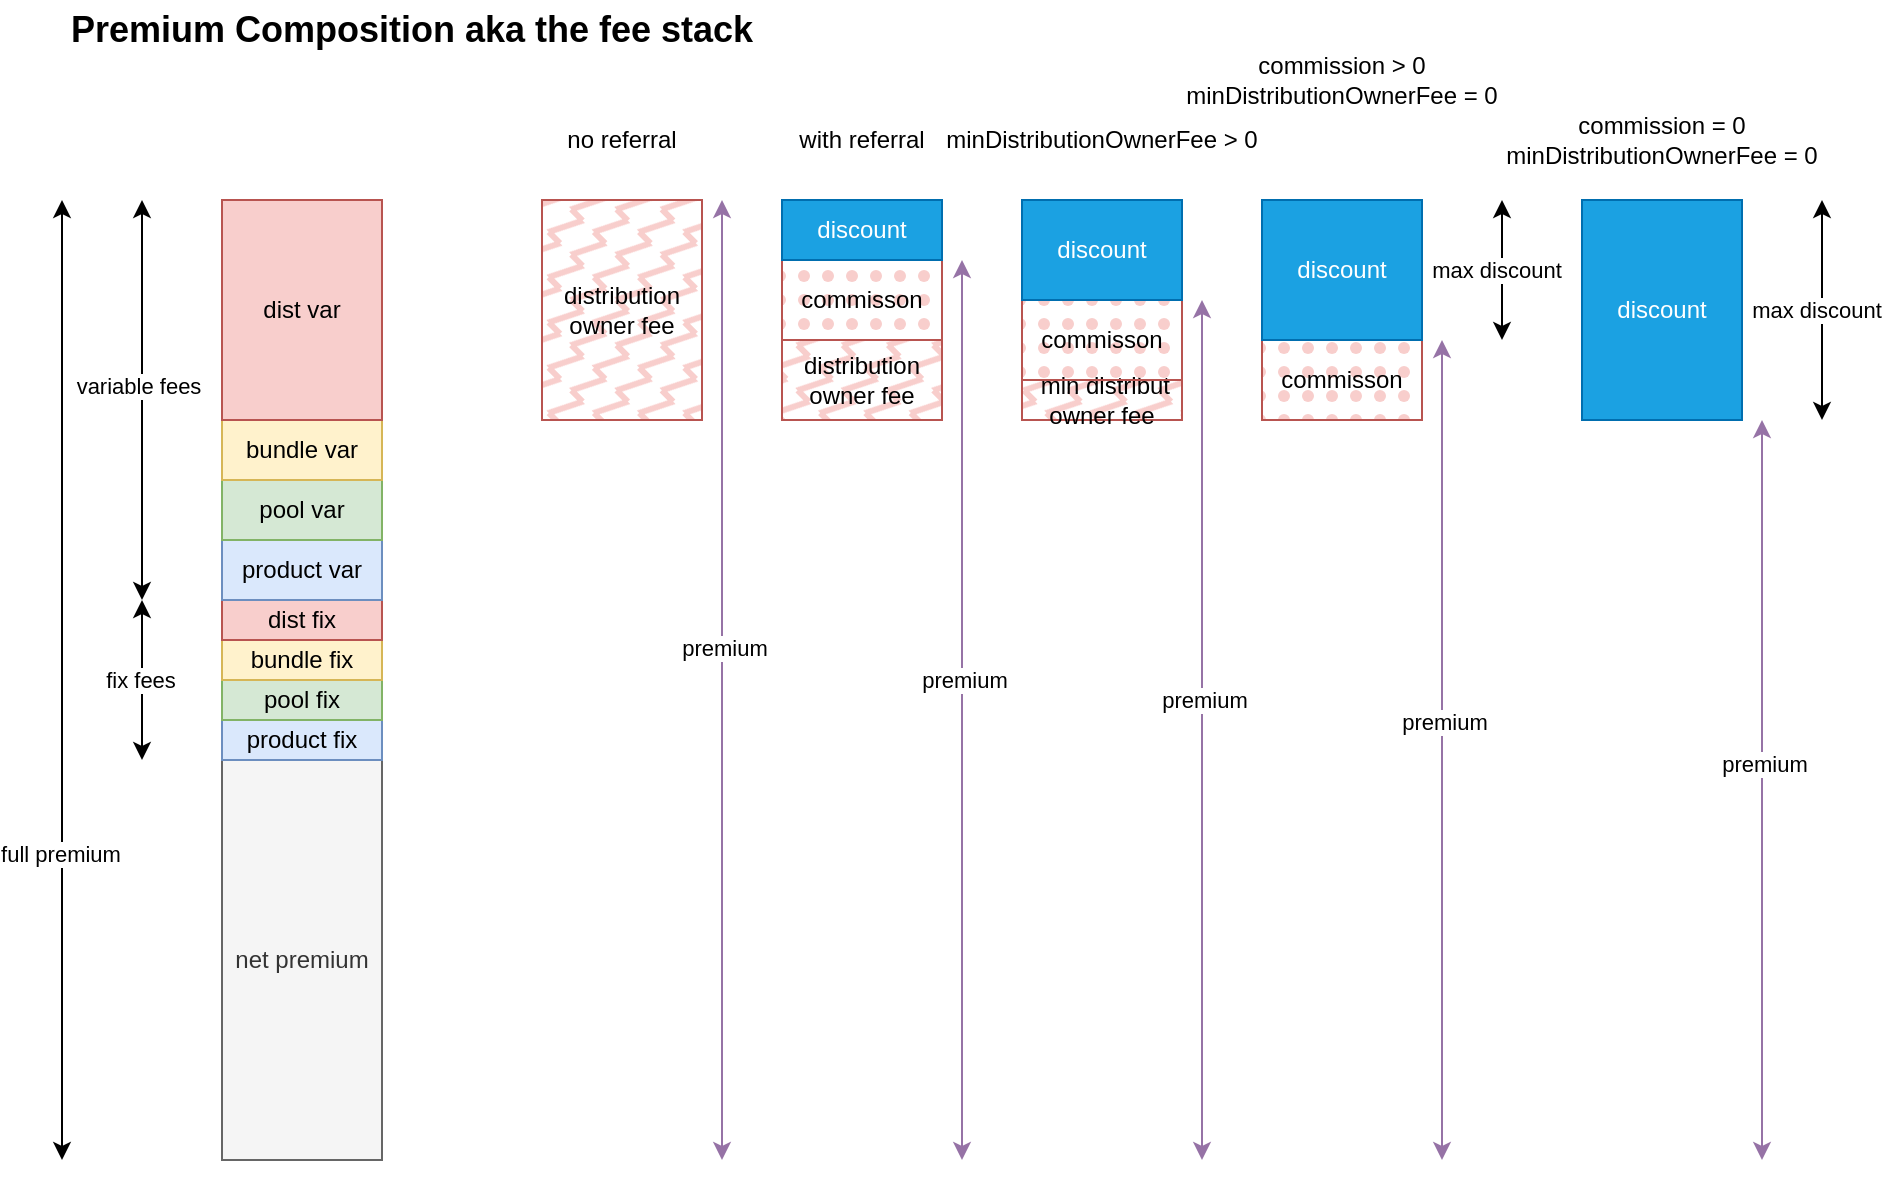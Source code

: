 <mxfile version="24.0.4" type="device">
  <diagram name="Page-1" id="qS1joPfT2jCsgTONwS8w">
    <mxGraphModel dx="1132" dy="769" grid="1" gridSize="10" guides="1" tooltips="1" connect="1" arrows="1" fold="1" page="1" pageScale="1" pageWidth="827" pageHeight="1169" math="0" shadow="0">
      <root>
        <mxCell id="0" />
        <mxCell id="1" parent="0" />
        <mxCell id="bz02WKkgprwopZvEUGa7-2" value="net premium" style="rounded=0;whiteSpace=wrap;html=1;fillColor=#f5f5f5;fontColor=#333333;strokeColor=#666666;" parent="1" vertex="1">
          <mxGeometry x="120" y="440" width="80" height="200" as="geometry" />
        </mxCell>
        <mxCell id="bz02WKkgprwopZvEUGa7-3" value="product fix" style="rounded=0;whiteSpace=wrap;html=1;fillColor=#dae8fc;strokeColor=#6c8ebf;fillStyle=solid;" parent="1" vertex="1">
          <mxGeometry x="120" y="420" width="80" height="20" as="geometry" />
        </mxCell>
        <mxCell id="bz02WKkgprwopZvEUGa7-5" value="pool fix" style="rounded=0;whiteSpace=wrap;html=1;fillColor=#d5e8d4;strokeColor=#82b366;fillStyle=solid;" parent="1" vertex="1">
          <mxGeometry x="120" y="400" width="80" height="20" as="geometry" />
        </mxCell>
        <mxCell id="bz02WKkgprwopZvEUGa7-6" value="bundle fix" style="rounded=0;whiteSpace=wrap;html=1;fillColor=#fff2cc;strokeColor=#d6b656;fillStyle=solid;" parent="1" vertex="1">
          <mxGeometry x="120" y="380" width="80" height="20" as="geometry" />
        </mxCell>
        <mxCell id="bz02WKkgprwopZvEUGa7-7" value="dist fix" style="rounded=0;whiteSpace=wrap;html=1;fillColor=#f8cecc;strokeColor=#b85450;gradientColor=none;fillStyle=solid;" parent="1" vertex="1">
          <mxGeometry x="120" y="360" width="80" height="20" as="geometry" />
        </mxCell>
        <mxCell id="bz02WKkgprwopZvEUGa7-8" value="product var" style="rounded=0;whiteSpace=wrap;html=1;fillColor=#dae8fc;strokeColor=#6c8ebf;" parent="1" vertex="1">
          <mxGeometry x="120" y="330" width="80" height="30" as="geometry" />
        </mxCell>
        <mxCell id="bz02WKkgprwopZvEUGa7-9" value="pool var" style="rounded=0;whiteSpace=wrap;html=1;fillColor=#d5e8d4;strokeColor=#82b366;" parent="1" vertex="1">
          <mxGeometry x="120" y="300" width="80" height="30" as="geometry" />
        </mxCell>
        <mxCell id="bz02WKkgprwopZvEUGa7-10" value="bundle var" style="rounded=0;whiteSpace=wrap;html=1;fillColor=#fff2cc;strokeColor=#d6b656;" parent="1" vertex="1">
          <mxGeometry x="120" y="270" width="80" height="30" as="geometry" />
        </mxCell>
        <mxCell id="bz02WKkgprwopZvEUGa7-11" value="dist var" style="rounded=0;whiteSpace=wrap;html=1;fillColor=#f8cecc;strokeColor=#b85450;" parent="1" vertex="1">
          <mxGeometry x="120" y="160" width="80" height="110" as="geometry" />
        </mxCell>
        <mxCell id="bz02WKkgprwopZvEUGa7-12" value="distribution&lt;div&gt;owner fee&lt;/div&gt;" style="rounded=0;whiteSpace=wrap;html=1;fillColor=#f8cecc;strokeColor=#b85450;fillStyle=zigzag-line;" parent="1" vertex="1">
          <mxGeometry x="280" y="160" width="80" height="110" as="geometry" />
        </mxCell>
        <mxCell id="bz02WKkgprwopZvEUGa7-13" value="distribution&lt;div&gt;owner fee&lt;/div&gt;" style="rounded=0;whiteSpace=wrap;html=1;fillColor=#f8cecc;strokeColor=#b85450;fillStyle=zigzag-line;" parent="1" vertex="1">
          <mxGeometry x="400" y="230" width="80" height="40" as="geometry" />
        </mxCell>
        <mxCell id="bz02WKkgprwopZvEUGa7-14" value="commisson" style="rounded=0;whiteSpace=wrap;html=1;fillColor=#f8cecc;strokeColor=#b85450;fillStyle=dots;" parent="1" vertex="1">
          <mxGeometry x="400" y="190" width="80" height="40" as="geometry" />
        </mxCell>
        <mxCell id="bz02WKkgprwopZvEUGa7-15" value="discount" style="rounded=0;whiteSpace=wrap;html=1;fillColor=#1ba1e2;strokeColor=#006EAF;fillStyle=solid;fontColor=#ffffff;" parent="1" vertex="1">
          <mxGeometry x="400" y="160" width="80" height="30" as="geometry" />
        </mxCell>
        <mxCell id="bz02WKkgprwopZvEUGa7-16" value="&amp;nbsp;min distribut&lt;div&gt;owner fee&lt;/div&gt;" style="rounded=0;whiteSpace=wrap;html=1;fillColor=#f8cecc;strokeColor=#b85450;fillStyle=zigzag-line;" parent="1" vertex="1">
          <mxGeometry x="520" y="250" width="80" height="20" as="geometry" />
        </mxCell>
        <mxCell id="bz02WKkgprwopZvEUGa7-17" value="commisson" style="rounded=0;whiteSpace=wrap;html=1;fillColor=#f8cecc;strokeColor=#b85450;fillStyle=dots;" parent="1" vertex="1">
          <mxGeometry x="520" y="210" width="80" height="40" as="geometry" />
        </mxCell>
        <mxCell id="bz02WKkgprwopZvEUGa7-18" value="discount" style="rounded=0;whiteSpace=wrap;html=1;fillColor=#1ba1e2;strokeColor=#006EAF;fillStyle=solid;fontColor=#ffffff;" parent="1" vertex="1">
          <mxGeometry x="520" y="160" width="80" height="50" as="geometry" />
        </mxCell>
        <mxCell id="bz02WKkgprwopZvEUGa7-20" value="commisson" style="rounded=0;whiteSpace=wrap;html=1;fillColor=#f8cecc;strokeColor=#b85450;fillStyle=dots;" parent="1" vertex="1">
          <mxGeometry x="640" y="230" width="80" height="40" as="geometry" />
        </mxCell>
        <mxCell id="bz02WKkgprwopZvEUGa7-21" value="discount" style="rounded=0;whiteSpace=wrap;html=1;fillColor=#1ba1e2;strokeColor=#006EAF;fillStyle=solid;fontColor=#ffffff;" parent="1" vertex="1">
          <mxGeometry x="640" y="160" width="80" height="70" as="geometry" />
        </mxCell>
        <mxCell id="bz02WKkgprwopZvEUGa7-22" value="" style="endArrow=classic;startArrow=classic;html=1;rounded=0;" parent="1" edge="1">
          <mxGeometry width="50" height="50" relative="1" as="geometry">
            <mxPoint x="80" y="440" as="sourcePoint" />
            <mxPoint x="80" y="360" as="targetPoint" />
          </mxGeometry>
        </mxCell>
        <mxCell id="bz02WKkgprwopZvEUGa7-24" value="fix fees" style="edgeLabel;html=1;align=center;verticalAlign=middle;resizable=0;points=[];" parent="bz02WKkgprwopZvEUGa7-22" vertex="1" connectable="0">
          <mxGeometry y="1" relative="1" as="geometry">
            <mxPoint as="offset" />
          </mxGeometry>
        </mxCell>
        <mxCell id="bz02WKkgprwopZvEUGa7-23" value="" style="endArrow=classic;startArrow=classic;html=1;rounded=0;" parent="1" edge="1">
          <mxGeometry width="50" height="50" relative="1" as="geometry">
            <mxPoint x="80" y="360" as="sourcePoint" />
            <mxPoint x="80" y="160" as="targetPoint" />
          </mxGeometry>
        </mxCell>
        <mxCell id="bz02WKkgprwopZvEUGa7-25" value="variable fees" style="edgeLabel;html=1;align=center;verticalAlign=middle;resizable=0;points=[];" parent="bz02WKkgprwopZvEUGa7-23" vertex="1" connectable="0">
          <mxGeometry x="0.07" y="2" relative="1" as="geometry">
            <mxPoint as="offset" />
          </mxGeometry>
        </mxCell>
        <mxCell id="bz02WKkgprwopZvEUGa7-29" value="" style="endArrow=classic;startArrow=classic;html=1;rounded=0;" parent="1" edge="1">
          <mxGeometry width="50" height="50" relative="1" as="geometry">
            <mxPoint x="760" y="230" as="sourcePoint" />
            <mxPoint x="760" y="160" as="targetPoint" />
          </mxGeometry>
        </mxCell>
        <mxCell id="bz02WKkgprwopZvEUGa7-30" value="max discount" style="edgeLabel;html=1;align=center;verticalAlign=middle;resizable=0;points=[];" parent="bz02WKkgprwopZvEUGa7-29" vertex="1" connectable="0">
          <mxGeometry y="3" relative="1" as="geometry">
            <mxPoint as="offset" />
          </mxGeometry>
        </mxCell>
        <mxCell id="N3VzAqe2wjiN5XSIfa28-1" value="commission &amp;gt; 0&lt;br&gt;minDistributionOwnerFee = 0" style="text;html=1;align=center;verticalAlign=middle;whiteSpace=wrap;rounded=0;" vertex="1" parent="1">
          <mxGeometry x="565" y="85" width="230" height="30" as="geometry" />
        </mxCell>
        <mxCell id="N3VzAqe2wjiN5XSIfa28-2" value="minDistributionOwnerFee &amp;gt; 0" style="text;html=1;align=center;verticalAlign=middle;whiteSpace=wrap;rounded=0;" vertex="1" parent="1">
          <mxGeometry x="445" y="115" width="230" height="30" as="geometry" />
        </mxCell>
        <mxCell id="N3VzAqe2wjiN5XSIfa28-3" value="" style="endArrow=classic;startArrow=classic;html=1;rounded=0;" edge="1" parent="1">
          <mxGeometry width="50" height="50" relative="1" as="geometry">
            <mxPoint x="40" y="640" as="sourcePoint" />
            <mxPoint x="40" y="160" as="targetPoint" />
          </mxGeometry>
        </mxCell>
        <mxCell id="N3VzAqe2wjiN5XSIfa28-4" value="full premium" style="edgeLabel;html=1;align=center;verticalAlign=middle;resizable=0;points=[];" vertex="1" connectable="0" parent="N3VzAqe2wjiN5XSIfa28-3">
          <mxGeometry x="-0.363" y="1" relative="1" as="geometry">
            <mxPoint as="offset" />
          </mxGeometry>
        </mxCell>
        <mxCell id="N3VzAqe2wjiN5XSIfa28-5" value="no referral" style="text;html=1;align=center;verticalAlign=middle;whiteSpace=wrap;rounded=0;" vertex="1" parent="1">
          <mxGeometry x="290" y="115" width="60" height="30" as="geometry" />
        </mxCell>
        <mxCell id="N3VzAqe2wjiN5XSIfa28-6" value="with referral" style="text;html=1;align=center;verticalAlign=middle;whiteSpace=wrap;rounded=0;" vertex="1" parent="1">
          <mxGeometry x="395" y="120" width="90" height="20" as="geometry" />
        </mxCell>
        <mxCell id="N3VzAqe2wjiN5XSIfa28-8" value="discount" style="rounded=0;whiteSpace=wrap;html=1;fillColor=#1ba1e2;strokeColor=#006EAF;fillStyle=solid;fontColor=#ffffff;" vertex="1" parent="1">
          <mxGeometry x="800" y="160" width="80" height="110" as="geometry" />
        </mxCell>
        <mxCell id="N3VzAqe2wjiN5XSIfa28-9" value="" style="endArrow=classic;startArrow=classic;html=1;rounded=0;" edge="1" parent="1">
          <mxGeometry width="50" height="50" relative="1" as="geometry">
            <mxPoint x="920" y="270" as="sourcePoint" />
            <mxPoint x="920" y="160" as="targetPoint" />
          </mxGeometry>
        </mxCell>
        <mxCell id="N3VzAqe2wjiN5XSIfa28-10" value="max discount" style="edgeLabel;html=1;align=center;verticalAlign=middle;resizable=0;points=[];" vertex="1" connectable="0" parent="N3VzAqe2wjiN5XSIfa28-9">
          <mxGeometry y="3" relative="1" as="geometry">
            <mxPoint as="offset" />
          </mxGeometry>
        </mxCell>
        <mxCell id="N3VzAqe2wjiN5XSIfa28-11" value="commission = 0&lt;br&gt;minDistributionOwnerFee = 0" style="text;html=1;align=center;verticalAlign=middle;whiteSpace=wrap;rounded=0;" vertex="1" parent="1">
          <mxGeometry x="750" y="115" width="180" height="30" as="geometry" />
        </mxCell>
        <mxCell id="N3VzAqe2wjiN5XSIfa28-15" value="Premium Composition aka the fee stack" style="text;html=1;align=center;verticalAlign=middle;whiteSpace=wrap;rounded=0;horizontal=1;fontSize=18;fontStyle=1" vertex="1" parent="1">
          <mxGeometry x="20" y="60" width="390" height="30" as="geometry" />
        </mxCell>
        <mxCell id="N3VzAqe2wjiN5XSIfa28-16" value="" style="endArrow=classic;startArrow=classic;html=1;rounded=0;strokeColor=#9673a6;fillColor=#e1d5e7;" edge="1" parent="1">
          <mxGeometry width="50" height="50" relative="1" as="geometry">
            <mxPoint x="370" y="160" as="sourcePoint" />
            <mxPoint x="370" y="640" as="targetPoint" />
          </mxGeometry>
        </mxCell>
        <mxCell id="N3VzAqe2wjiN5XSIfa28-17" value="premium" style="edgeLabel;html=1;align=center;verticalAlign=middle;resizable=0;points=[];" vertex="1" connectable="0" parent="N3VzAqe2wjiN5XSIfa28-16">
          <mxGeometry x="-0.069" y="1" relative="1" as="geometry">
            <mxPoint as="offset" />
          </mxGeometry>
        </mxCell>
        <mxCell id="N3VzAqe2wjiN5XSIfa28-18" value="" style="endArrow=classic;startArrow=classic;html=1;rounded=0;strokeColor=#9673a6;fillColor=#e1d5e7;" edge="1" parent="1">
          <mxGeometry width="50" height="50" relative="1" as="geometry">
            <mxPoint x="490" y="190" as="sourcePoint" />
            <mxPoint x="490" y="640" as="targetPoint" />
          </mxGeometry>
        </mxCell>
        <mxCell id="N3VzAqe2wjiN5XSIfa28-19" value="premium" style="edgeLabel;html=1;align=center;verticalAlign=middle;resizable=0;points=[];" vertex="1" connectable="0" parent="N3VzAqe2wjiN5XSIfa28-18">
          <mxGeometry x="-0.069" y="1" relative="1" as="geometry">
            <mxPoint as="offset" />
          </mxGeometry>
        </mxCell>
        <mxCell id="N3VzAqe2wjiN5XSIfa28-20" value="" style="endArrow=classic;startArrow=classic;html=1;rounded=0;strokeColor=#9673a6;fillColor=#e1d5e7;" edge="1" parent="1">
          <mxGeometry width="50" height="50" relative="1" as="geometry">
            <mxPoint x="610" y="210" as="sourcePoint" />
            <mxPoint x="610" y="640" as="targetPoint" />
          </mxGeometry>
        </mxCell>
        <mxCell id="N3VzAqe2wjiN5XSIfa28-21" value="premium" style="edgeLabel;html=1;align=center;verticalAlign=middle;resizable=0;points=[];" vertex="1" connectable="0" parent="N3VzAqe2wjiN5XSIfa28-20">
          <mxGeometry x="-0.069" y="1" relative="1" as="geometry">
            <mxPoint as="offset" />
          </mxGeometry>
        </mxCell>
        <mxCell id="N3VzAqe2wjiN5XSIfa28-22" value="" style="endArrow=classic;startArrow=classic;html=1;rounded=0;strokeColor=#9673a6;fillColor=#e1d5e7;" edge="1" parent="1">
          <mxGeometry width="50" height="50" relative="1" as="geometry">
            <mxPoint x="730" y="230" as="sourcePoint" />
            <mxPoint x="730" y="640" as="targetPoint" />
          </mxGeometry>
        </mxCell>
        <mxCell id="N3VzAqe2wjiN5XSIfa28-23" value="premium" style="edgeLabel;html=1;align=center;verticalAlign=middle;resizable=0;points=[];" vertex="1" connectable="0" parent="N3VzAqe2wjiN5XSIfa28-22">
          <mxGeometry x="-0.069" y="1" relative="1" as="geometry">
            <mxPoint as="offset" />
          </mxGeometry>
        </mxCell>
        <mxCell id="N3VzAqe2wjiN5XSIfa28-24" value="" style="endArrow=classic;startArrow=classic;html=1;rounded=0;strokeColor=#9673a6;fillColor=#e1d5e7;" edge="1" parent="1">
          <mxGeometry width="50" height="50" relative="1" as="geometry">
            <mxPoint x="890" y="270" as="sourcePoint" />
            <mxPoint x="890" y="640" as="targetPoint" />
          </mxGeometry>
        </mxCell>
        <mxCell id="N3VzAqe2wjiN5XSIfa28-25" value="premium" style="edgeLabel;html=1;align=center;verticalAlign=middle;resizable=0;points=[];" vertex="1" connectable="0" parent="N3VzAqe2wjiN5XSIfa28-24">
          <mxGeometry x="-0.069" y="1" relative="1" as="geometry">
            <mxPoint as="offset" />
          </mxGeometry>
        </mxCell>
      </root>
    </mxGraphModel>
  </diagram>
</mxfile>

